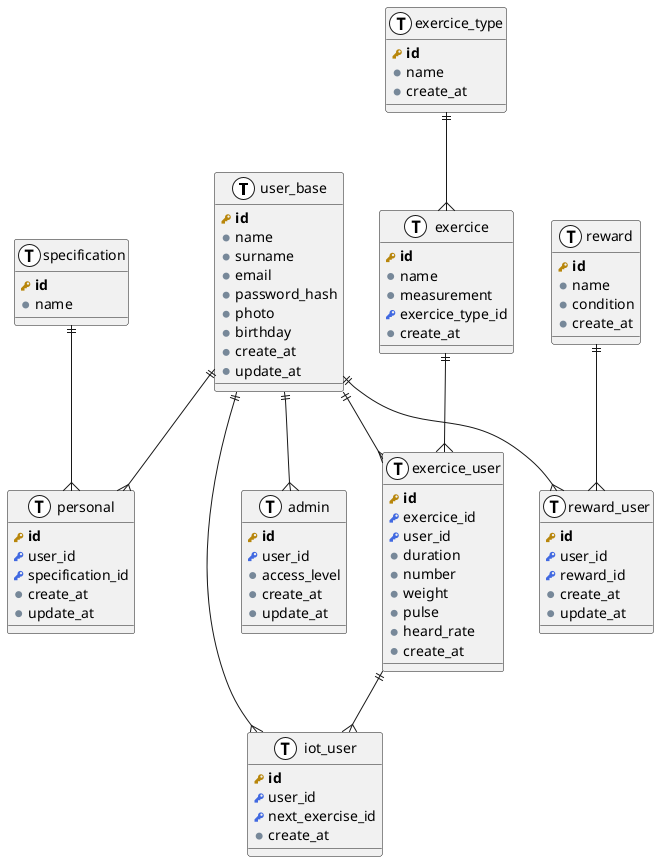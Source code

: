 @startuml
!define primary_key(x) <b><color:DarkGoldenRod><&key></color> x</b>
!define foreign_key(x) <color:RoyalBlue><&key></color> x
!define column(x) <color:LightSlateGray><&media-record></color> x
!define table(x) entity x << (T, white) >>

table( user_base ) {
  primary_key( id )
  column( name )
  column( surname )
  column( email )
  column( password_hash )
  column( photo )
  column( birthday )
  column( create_at )
  column( update_at )
}

table( personal ) {
  primary_key( id )
  foreign_key( user_id )
  foreign_key( specification_id )
  column( create_at )
  column( update_at )
}

table( specification ) {
  primary_key( id )
  column( name )
}

table( admin ) {
  primary_key( id )
  foreign_key( user_id )
  column( access_level )
  column( create_at )
  column( update_at )
}

table( reward ) {
  primary_key( id )
  column( name )
  column( condition )
  column( create_at )
}

table( reward_user ) {
  primary_key( id )
  foreign_key( user_id )
  foreign_key( reward_id )
  column( create_at )
  column( update_at )
}

table( exercice_type ) {
  primary_key( id )
  column( name )
  column( create_at )
}

table( exercice ) {
  primary_key( id )
  column( name )
  column( measurement )
  foreign_key( exercice_type_id )
  column( create_at )
}

table( exercice_user ) {
  primary_key( id )
  foreign_key( exercice_id )
  foreign_key( user_id )
  column( duration )
  column( number )
  column( weight )
  column( pulse )
  column( heard_rate )
  column( create_at )
}

table( iot_user ) {
  primary_key( id )
  foreign_key( user_id )
  foreign_key( next_exercise_id )
  column( create_at )
}

user_base ||--{ personal
user_base ||--{ admin
user_base ||--{ reward_user
user_base ||--{ exercice_user
user_base ||--{ iot_user
specification ||--{ personal
reward ||--{ reward_user
exercice_type ||--{ exercice
exercice ||--{ exercice_user
exercice_user ||--{ iot_user

@enduml
